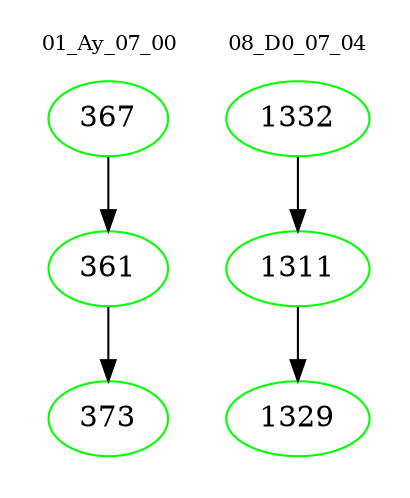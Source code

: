 digraph{
subgraph cluster_0 {
color = white
label = "01_Ay_07_00";
fontsize=10;
T0_367 [label="367", color="green"]
T0_367 -> T0_361 [color="black"]
T0_361 [label="361", color="green"]
T0_361 -> T0_373 [color="black"]
T0_373 [label="373", color="green"]
}
subgraph cluster_1 {
color = white
label = "08_D0_07_04";
fontsize=10;
T1_1332 [label="1332", color="green"]
T1_1332 -> T1_1311 [color="black"]
T1_1311 [label="1311", color="green"]
T1_1311 -> T1_1329 [color="black"]
T1_1329 [label="1329", color="green"]
}
}
